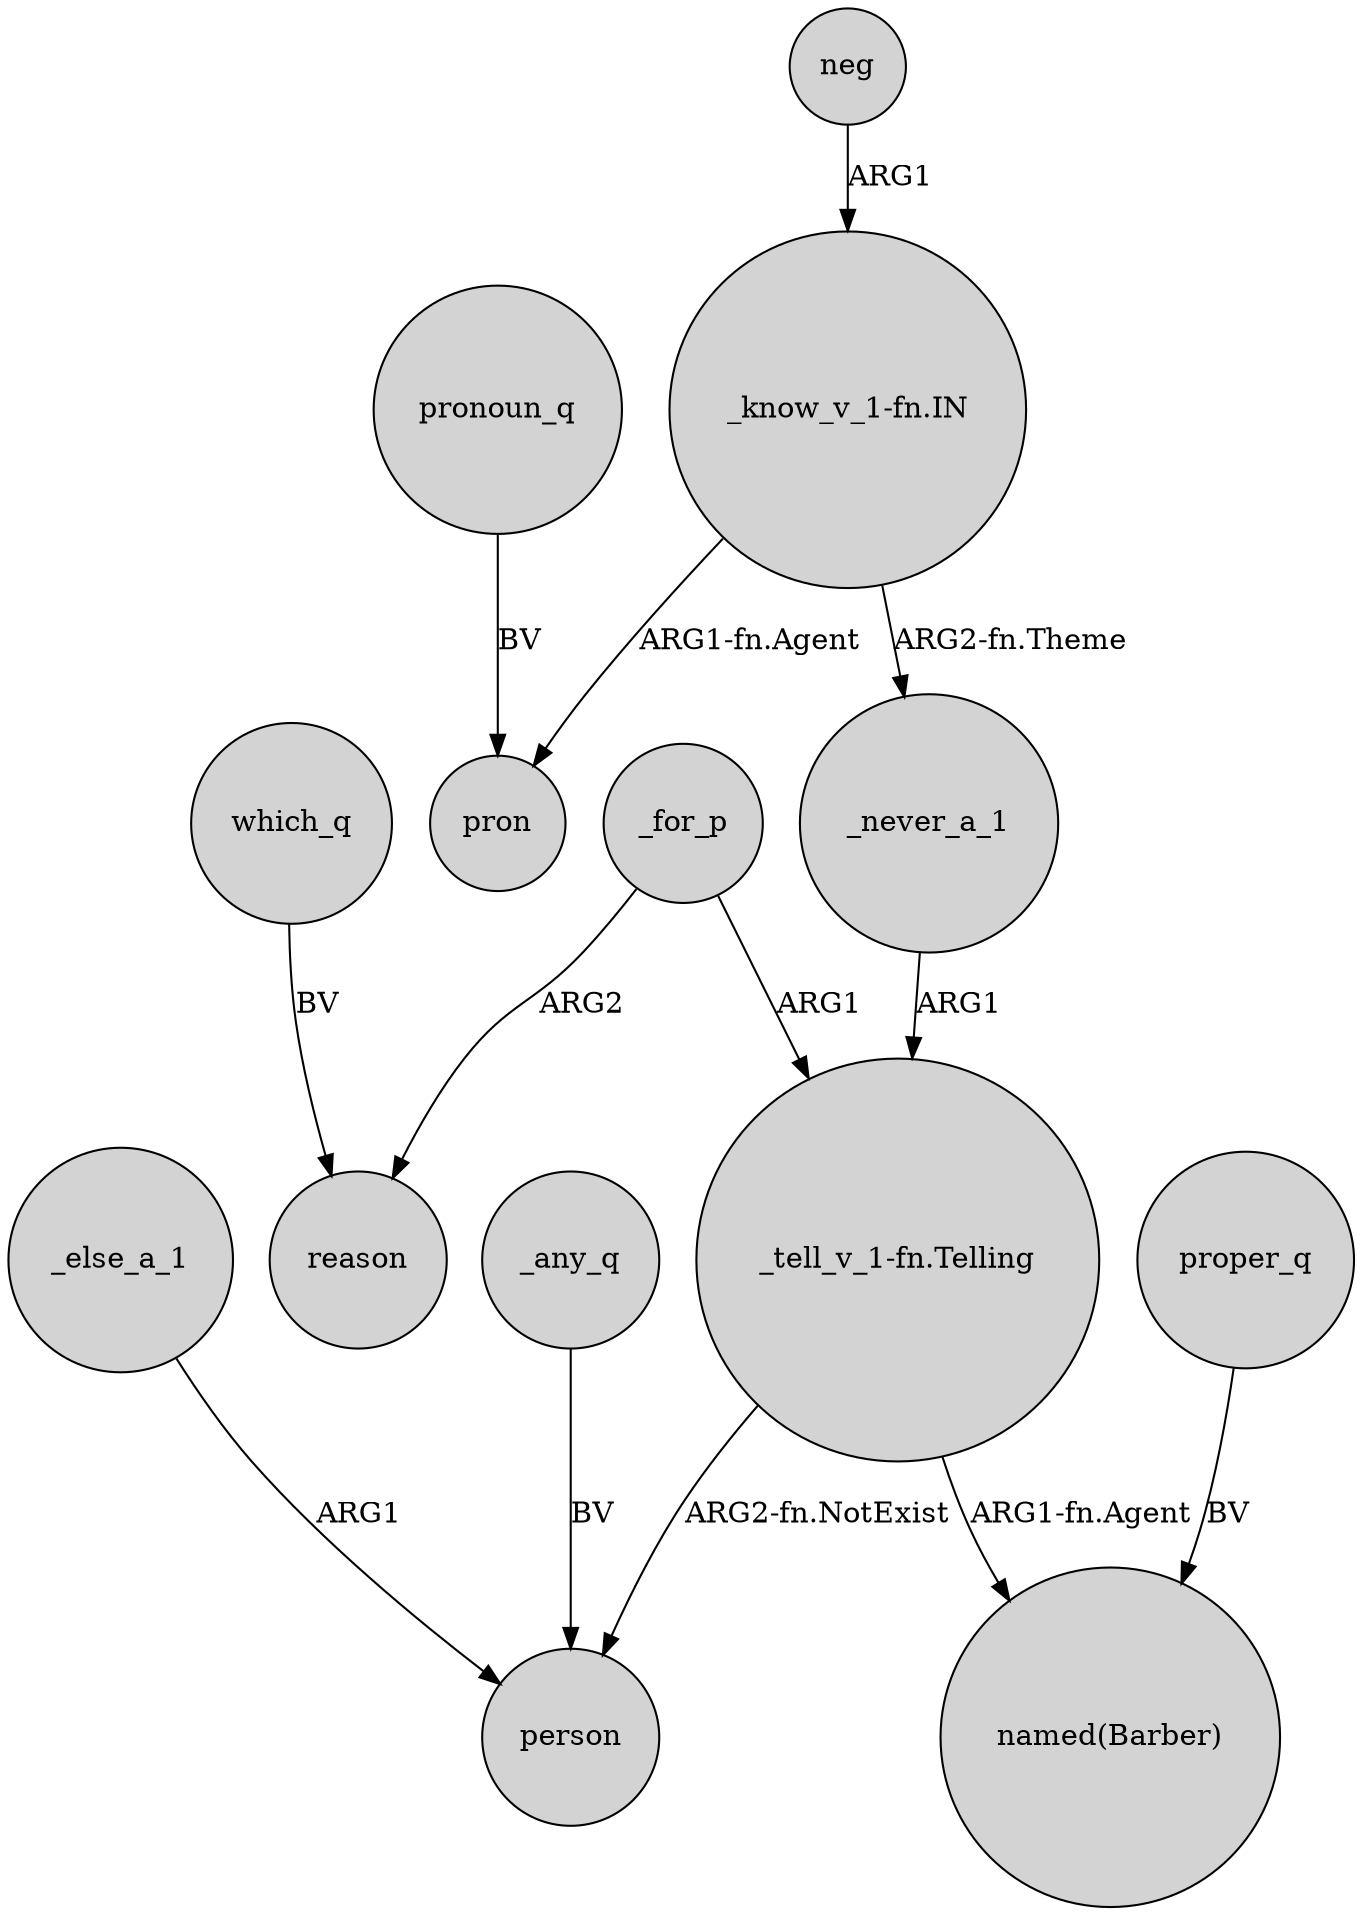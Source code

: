 digraph {
	node [shape=circle style=filled]
	_for_p -> "_tell_v_1-fn.Telling" [label=ARG1]
	_else_a_1 -> person [label=ARG1]
	"_know_v_1-fn.IN" -> pron [label="ARG1-fn.Agent"]
	"_tell_v_1-fn.Telling" -> person [label="ARG2-fn.NotExist"]
	neg -> "_know_v_1-fn.IN" [label=ARG1]
	_any_q -> person [label=BV]
	"_know_v_1-fn.IN" -> _never_a_1 [label="ARG2-fn.Theme"]
	_never_a_1 -> "_tell_v_1-fn.Telling" [label=ARG1]
	"_tell_v_1-fn.Telling" -> "named(Barber)" [label="ARG1-fn.Agent"]
	proper_q -> "named(Barber)" [label=BV]
	_for_p -> reason [label=ARG2]
	which_q -> reason [label=BV]
	pronoun_q -> pron [label=BV]
}
